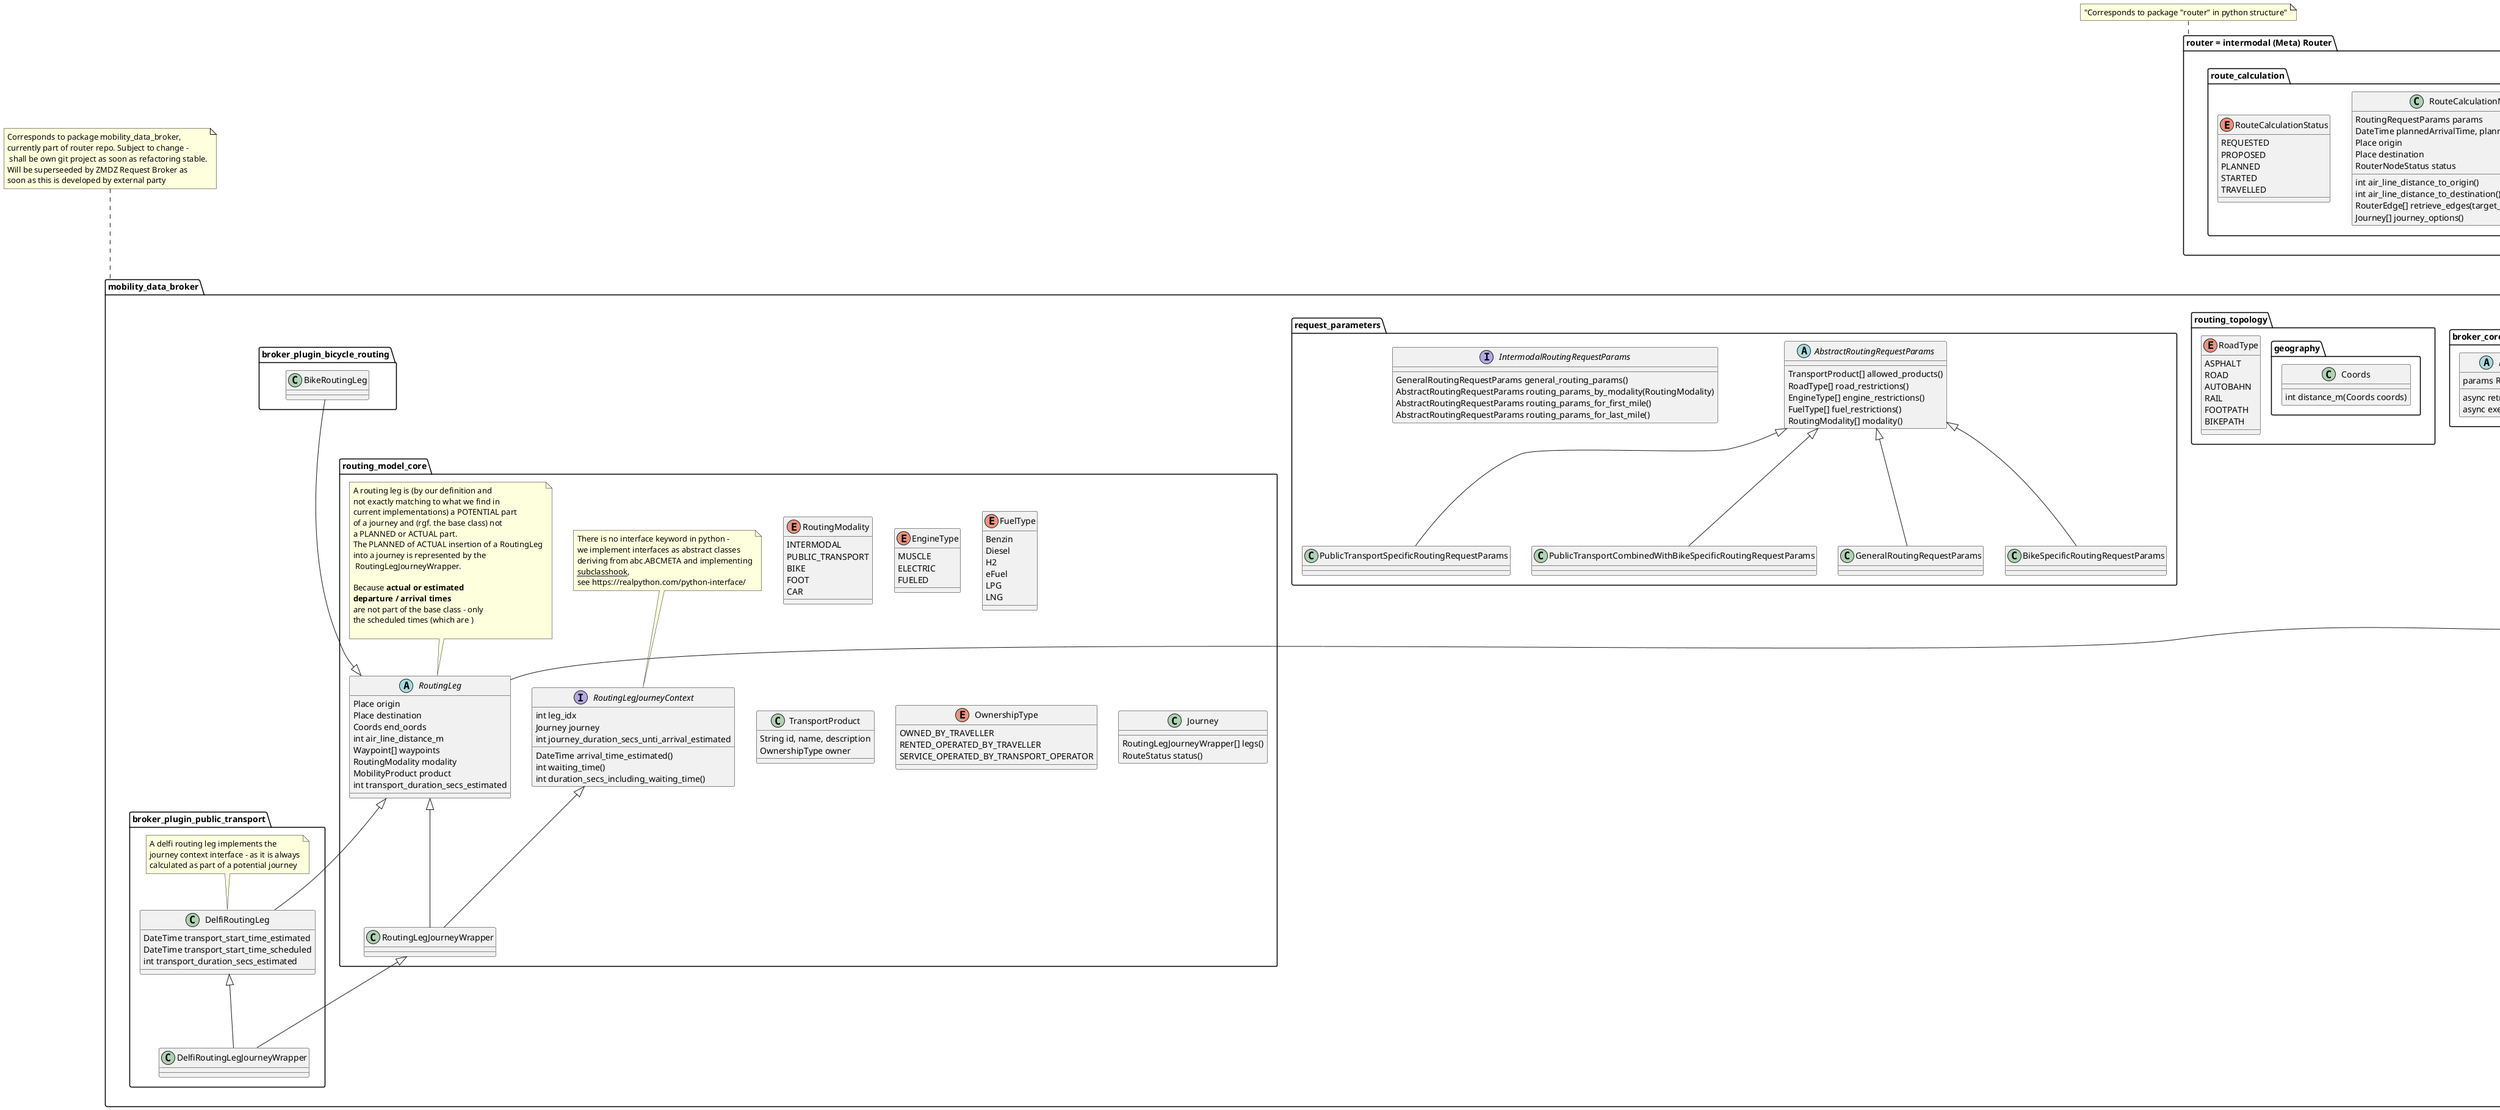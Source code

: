 @startuml
'https://plantuml.com/class-diagram
'skinparam nodesep 10
'skinparam ranksep 20




package router as "router = intermodal (Meta) Router"{
    package routing_graph {
        interface JourneyRating {
            int rate_journey_by_requirements(RoutingRequestParams params)
        }


        abstract class RouterNode {
            Place place
        }

        abstract class RouterEdge {
            start_node RouterNode
            end_node RouterNode
            RouterEdgeStatus status()
            Journey[] journey_options()
        }

        enum RouterEdgeStatus {
            REQUESTED
            DATA_GATHERED
            MERGED
            OPTIMIZED
        }
    }

    package route_calculation {
            class RouteCalculationNode {
                RoutingRequestParams params
                DateTime plannedArrivalTime, plannedDepartureTime
                Place origin
                Place destination
                int air_line_distance_to_origin()
                int air_line_distance_to_destination()
                RouterNodeStatus status

                RouterEdge[] retrieve_edges(target_node)
                Journey[] journey_options()
            }
        enum RouteCalculationStatus {
            REQUESTED
            PROPOSED
            PLANNED
            STARTED
            TRAVELLED
        }

    }

}
router --[hidden]> mobility_data_broker
note top of router: "Corresponds to package "router" in python structure"

package mobility_data_broker {

    package broker_core {
        enum RequestStatus {
            INITIALIZED
            REQUESTED
            EXECUTED
        }

        abstract class RequestBrokerNode {
            params RoutingRequestParams
            async retrieve_data()
            async execute()
        }
    }

    package routing_model_core {
        enum RoutingModality {
            INTERMODAL
            PUBLIC_TRANSPORT
            BIKE
            FOOT
            CAR
        }


        enum EngineType {
            MUSCLE
            ELECTRIC
            FUELED
        }
        enum FuelType {
            Benzin
            Diesel
            H2
            eFuel
            LPG
            LNG
        }
        class TransportProduct {
            String id, name, description
            OwnershipType owner
        }

        enum OwnershipType {
            OWNED_BY_TRAVELLER
            RENTED_OPERATED_BY_TRAVELLER
            SERVICE_OPERATED_BY_TRANSPORT_OPERATOR
        }

        abstract class RoutingLeg {
            Place origin
            Place destination
            Coords end_oords
            int air_line_distance_m
            Waypoint[] waypoints
            RoutingModality modality
            MobilityProduct product
            int transport_duration_secs_estimated
        }

        note top of RoutingLeg
            A routing leg is (by our definition and
            not exactly matching to what we find in
            current implementations) a POTENTIAL part
            of a journey and (rgf. the base class) not
            a PLANNED or ACTUAL part.
            The PLANNED of ACTUAL insertion of a RoutingLeg
            into a journey is represented by the
             RoutingLegJourneyWrapper.

            Because <b>actual or estimated</b>
            <b>departure / arrival times</b>
            are not part of the base class - only
            the scheduled times (which are )

        end note

        interface RoutingLegJourneyContext {
            int leg_idx
            Journey journey
            DateTime arrival_time_estimated()
            int waiting_time()
            int duration_secs_including_waiting_time()
            int journey_duration_secs_unti_arrival_estimated
        }
        note top of RoutingLegJourneyContext
            There is no interface keyword in python -
            we implement interfaces as abstract classes
            deriving from abc.ABCMETA and implementing
            __subclasshook__,
            see https://realpython.com/python-interface/
        end note
        RoutingLeg <|--- RoutingLegJourneyWrapper
        RoutingLegJourneyContext <|--- RoutingLegJourneyWrapper
        class Journey {
            RoutingLegJourneyWrapper[] legs()
            RouteStatus status()
        }
    }

    package routing_topology {
        package geography {
            class Coords {
                int distance_m(Coords coords)
            }
        }

        enum RoadType {
            ASPHALT
            ROAD
            AUTOBAHN
            RAIL
            FOOTPATH
            BIKEPATH
        }
    }

    package request_parameters {
        abstract class AbstractRoutingRequestParams {
            TransportProduct[] allowed_products()
            RoadType[] road_restrictions()
            EngineType[] engine_restrictions()
            FuelType[] fuel_restrictions()
            RoutingModality[] modality()
        }
        AbstractRoutingRequestParams <|-- GeneralRoutingRequestParams
        AbstractRoutingRequestParams <|-- BikeSpecificRoutingRequestParams
        AbstractRoutingRequestParams <|-- PublicTransportSpecificRoutingRequestParams
        AbstractRoutingRequestParams <|-- PublicTransportCombinedWithBikeSpecificRoutingRequestParams

        interface IntermodalRoutingRequestParams {
            GeneralRoutingRequestParams general_routing_params()
            AbstractRoutingRequestParams routing_params_by_modality(RoutingModality)
            AbstractRoutingRequestParams routing_params_for_first_mile()
            AbstractRoutingRequestParams routing_params_for_last_mile()
        }



    }

    package broker_plugin_bicycle_routing {
            class BikeRoutingLeg
            BikeRoutingLeg ---|> RoutingLeg
    }

    package broker_plugin_public_transport {
        class DelfiRoutingLeg {
            DateTime transport_start_time_estimated
            DateTime transport_start_time_scheduled
            int transport_duration_secs_estimated

        }
        DelfiRoutingLeg ---|> RoutingLeg
        note top of DelfiRoutingLeg
            A delfi routing leg implements the
            journey context interface - as it is always
            calculated as part of a potential journey
        end note
        class DelfiRoutingLegJourneyWrapper {
        }
        RoutingLegJourneyWrapper <|--- DelfiRoutingLegJourneyWrapper
        DelfiRoutingLeg <|--- DelfiRoutingLegJourneyWrapper

    }
}
' Dependencies between packages are modelled outside of the package:

RouterNode <|-- Waypoint
RouterEdge <|-- RoutingLeg
RouterEdge <|-- RequestedRoute


note top of mobility_data_broker: Corresponds to package mobility_data_broker,\ncurrently part of router repo. Subject to change -\n shall be own git project as soon as refactoring stable.\nWill be superseeded by ZMDZ Request Broker as\nsoon as this is developed by external party


@enduml